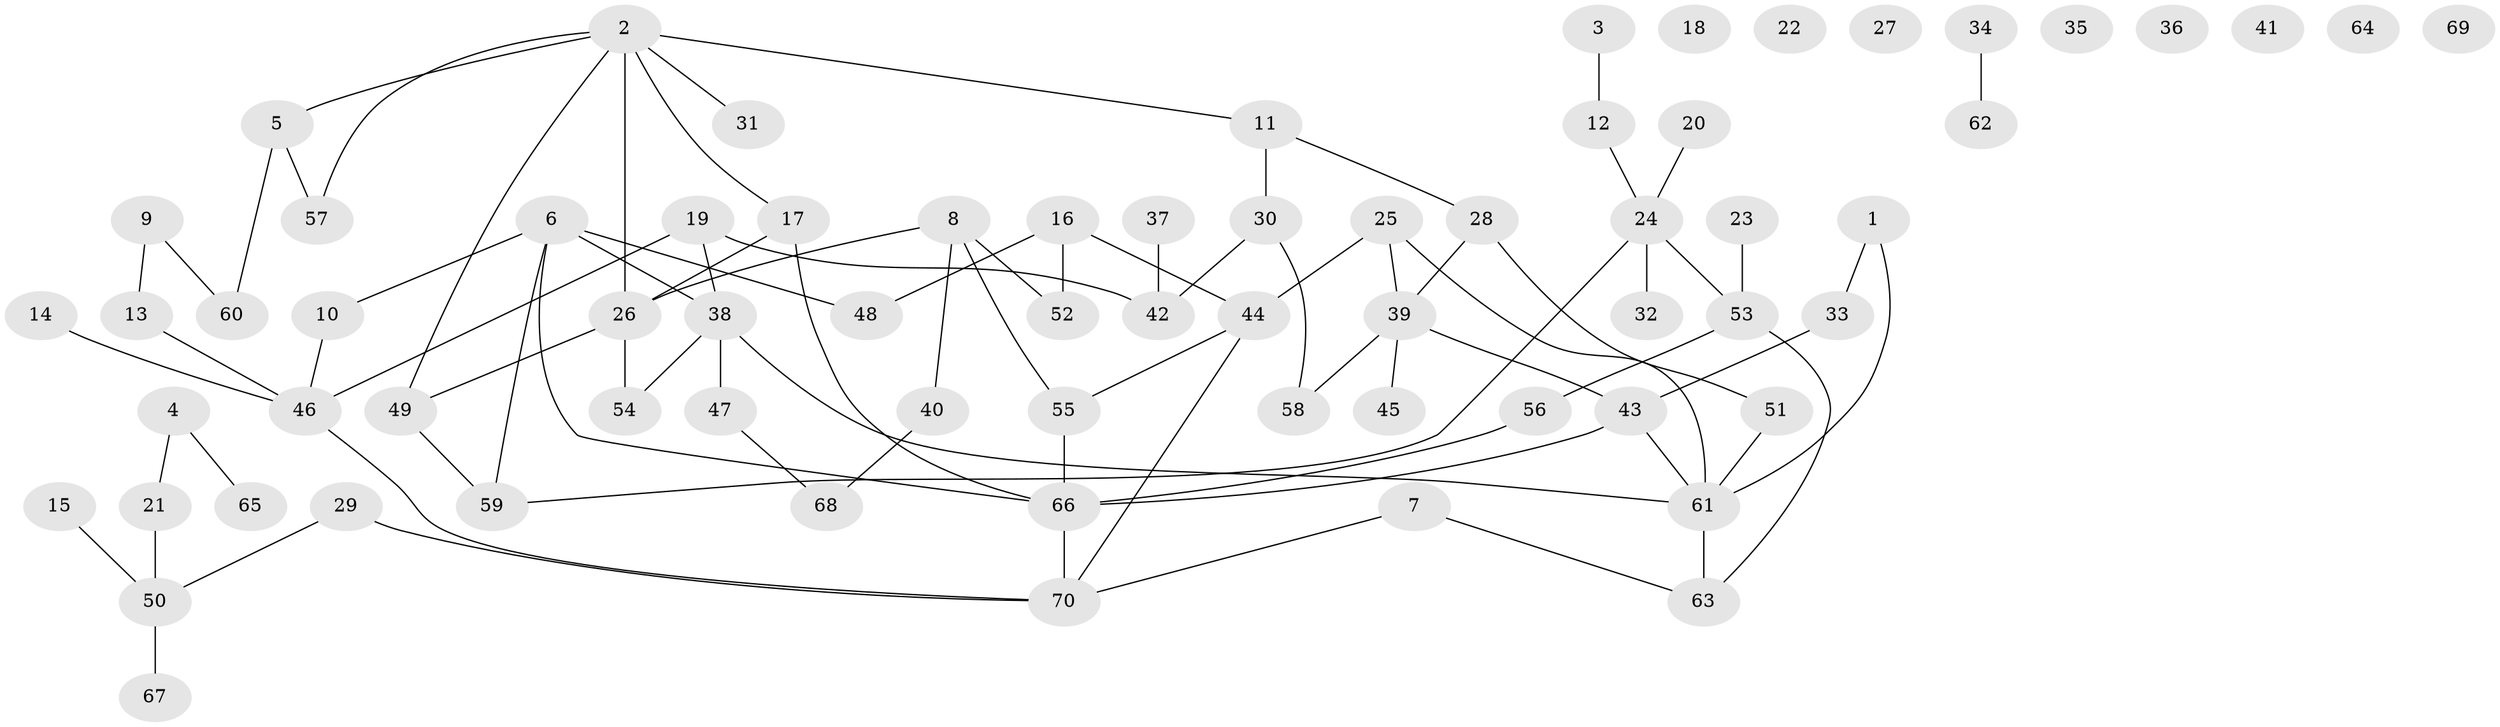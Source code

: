 // Generated by graph-tools (version 1.1) at 2025/49/03/09/25 03:49:12]
// undirected, 70 vertices, 84 edges
graph export_dot {
graph [start="1"]
  node [color=gray90,style=filled];
  1;
  2;
  3;
  4;
  5;
  6;
  7;
  8;
  9;
  10;
  11;
  12;
  13;
  14;
  15;
  16;
  17;
  18;
  19;
  20;
  21;
  22;
  23;
  24;
  25;
  26;
  27;
  28;
  29;
  30;
  31;
  32;
  33;
  34;
  35;
  36;
  37;
  38;
  39;
  40;
  41;
  42;
  43;
  44;
  45;
  46;
  47;
  48;
  49;
  50;
  51;
  52;
  53;
  54;
  55;
  56;
  57;
  58;
  59;
  60;
  61;
  62;
  63;
  64;
  65;
  66;
  67;
  68;
  69;
  70;
  1 -- 33;
  1 -- 61;
  2 -- 5;
  2 -- 11;
  2 -- 17;
  2 -- 26;
  2 -- 31;
  2 -- 49;
  2 -- 57;
  3 -- 12;
  4 -- 21;
  4 -- 65;
  5 -- 57;
  5 -- 60;
  6 -- 10;
  6 -- 38;
  6 -- 48;
  6 -- 59;
  6 -- 66;
  7 -- 63;
  7 -- 70;
  8 -- 26;
  8 -- 40;
  8 -- 52;
  8 -- 55;
  9 -- 13;
  9 -- 60;
  10 -- 46;
  11 -- 28;
  11 -- 30;
  12 -- 24;
  13 -- 46;
  14 -- 46;
  15 -- 50;
  16 -- 44;
  16 -- 48;
  16 -- 52;
  17 -- 26;
  17 -- 66;
  19 -- 38;
  19 -- 42;
  19 -- 46;
  20 -- 24;
  21 -- 50;
  23 -- 53;
  24 -- 32;
  24 -- 53;
  24 -- 59;
  25 -- 39;
  25 -- 44;
  25 -- 61;
  26 -- 49;
  26 -- 54;
  28 -- 39;
  28 -- 51;
  29 -- 50;
  29 -- 70;
  30 -- 42;
  30 -- 58;
  33 -- 43;
  34 -- 62;
  37 -- 42;
  38 -- 47;
  38 -- 54;
  38 -- 61;
  39 -- 43;
  39 -- 45;
  39 -- 58;
  40 -- 68;
  43 -- 61;
  43 -- 66;
  44 -- 55;
  44 -- 70;
  46 -- 70;
  47 -- 68;
  49 -- 59;
  50 -- 67;
  51 -- 61;
  53 -- 56;
  53 -- 63;
  55 -- 66;
  56 -- 66;
  61 -- 63;
  66 -- 70;
}
